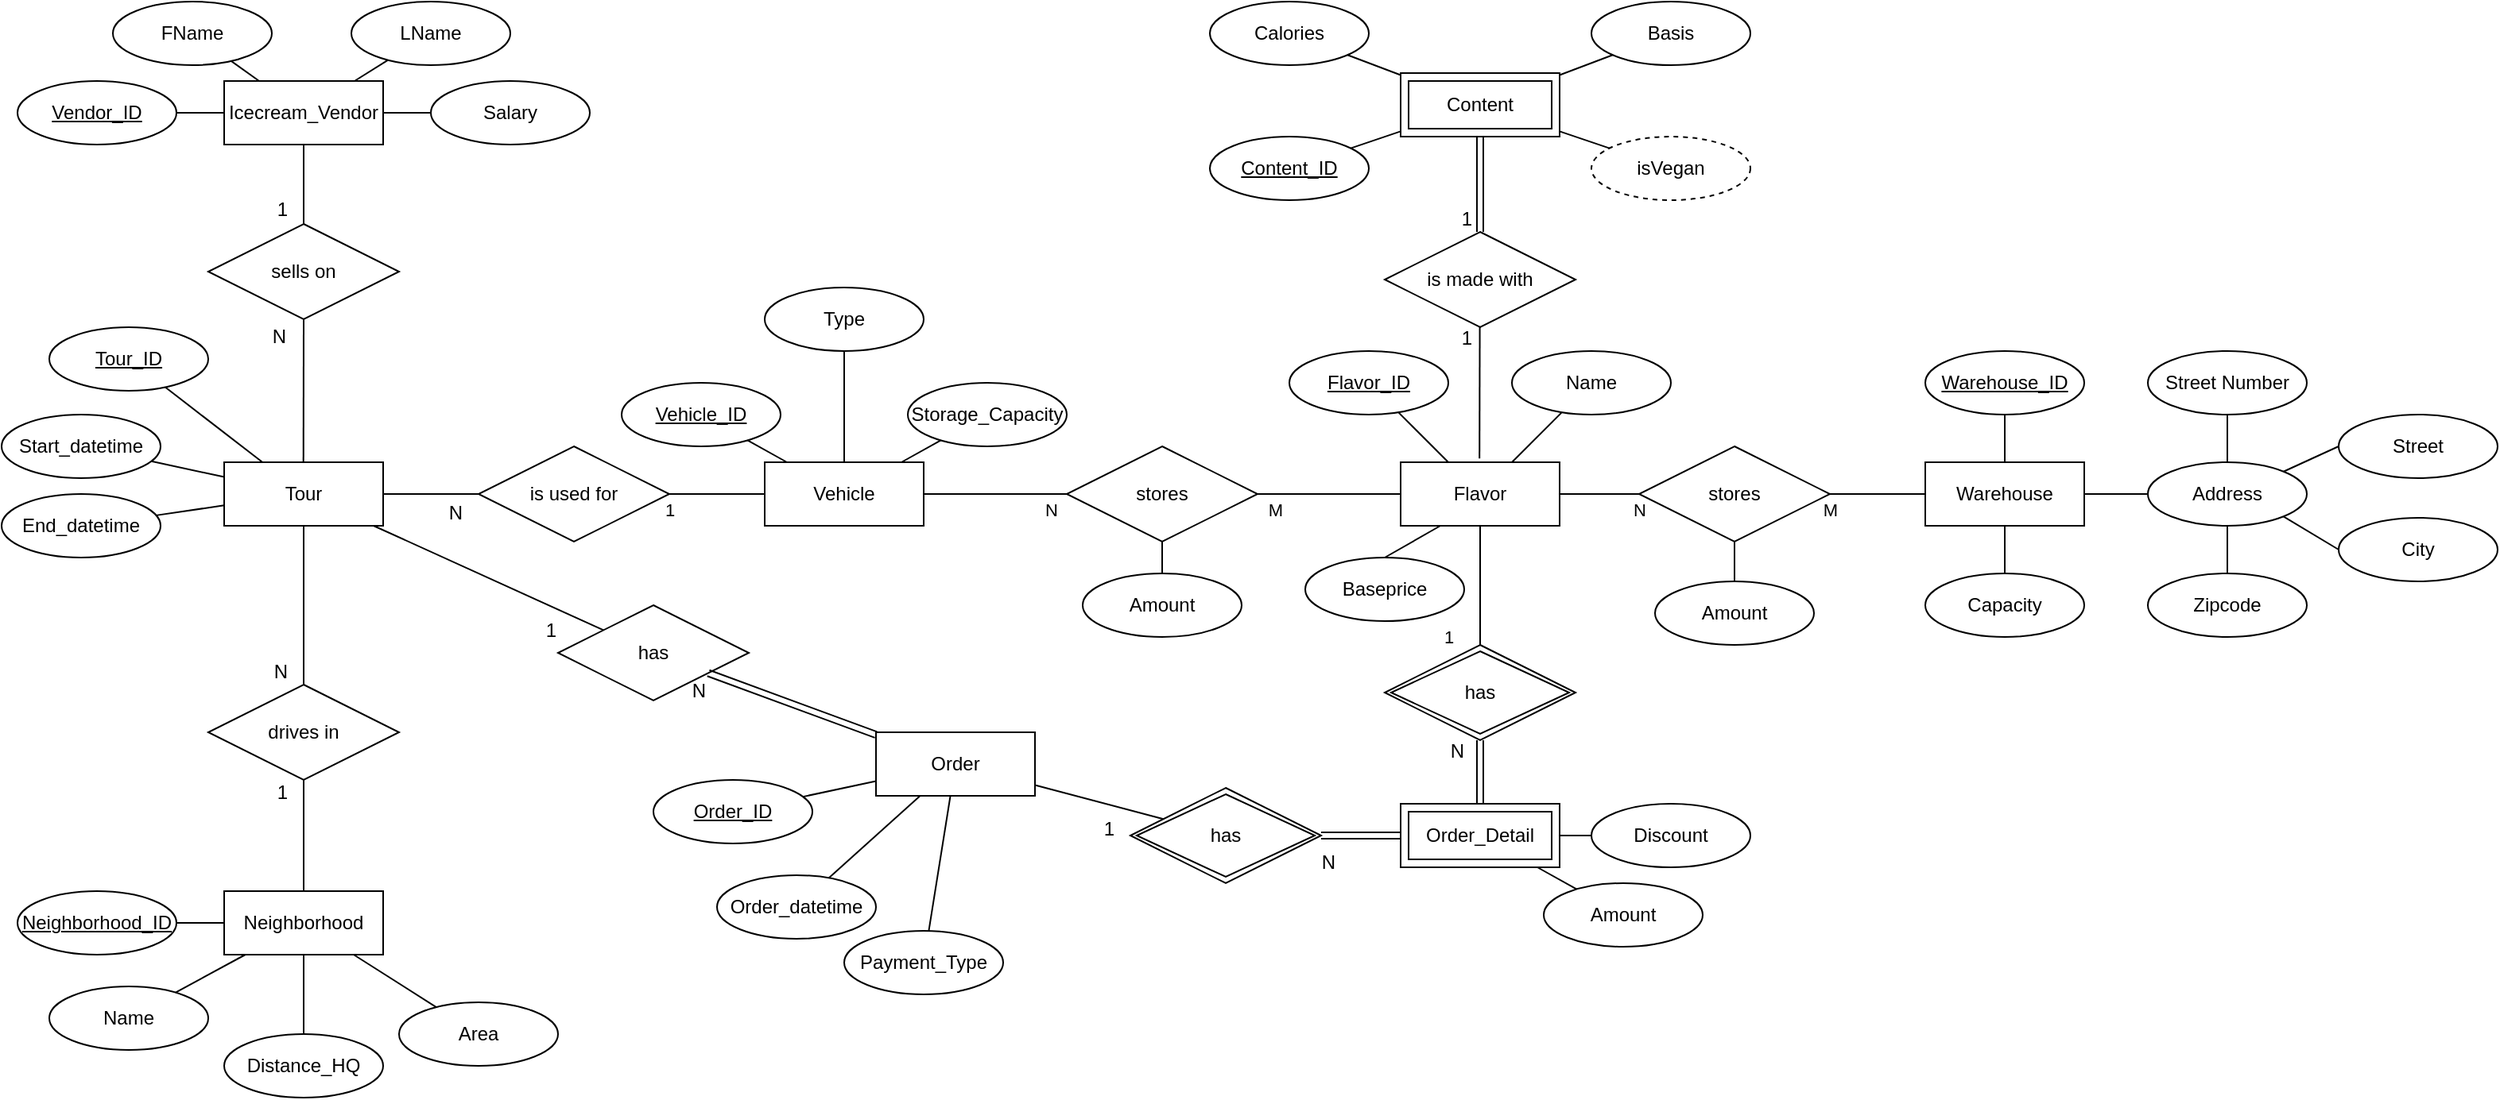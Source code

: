 <mxfile version="21.3.6" type="device">
  <diagram id="R2lEEEUBdFMjLlhIrx00" name="ER-Diagramm">
    <mxGraphModel dx="1624" dy="1285" grid="0" gridSize="10" guides="1" tooltips="1" connect="1" arrows="1" fold="1" page="0" pageScale="1" pageWidth="850" pageHeight="1100" math="0" shadow="0" extFonts="Permanent Marker^https://fonts.googleapis.com/css?family=Permanent+Marker">
      <root>
        <mxCell id="0" />
        <mxCell id="1" parent="0" />
        <mxCell id="UuH0PtKcsvwwYsYaW5a4-34" style="edgeStyle=none;rounded=0;orthogonalLoop=1;jettySize=auto;html=1;endArrow=none;endFill=0;" parent="1" source="UuH0PtKcsvwwYsYaW5a4-1" target="UuH0PtKcsvwwYsYaW5a4-57" edge="1">
          <mxGeometry relative="1" as="geometry">
            <mxPoint x="640" y="200" as="targetPoint" />
          </mxGeometry>
        </mxCell>
        <mxCell id="QyxY7aML_RFLUZ6kMtfO-58" value="1" style="edgeLabel;html=1;align=center;verticalAlign=middle;resizable=0;points=[];" parent="UuH0PtKcsvwwYsYaW5a4-34" vertex="1" connectable="0">
          <mxGeometry x="-0.732" y="2" relative="1" as="geometry">
            <mxPoint x="-52" y="8" as="offset" />
          </mxGeometry>
        </mxCell>
        <mxCell id="UuH0PtKcsvwwYsYaW5a4-1" value="Vehicle" style="whiteSpace=wrap;html=1;align=center;" parent="1" vertex="1">
          <mxGeometry x="550" y="190" width="100" height="40" as="geometry" />
        </mxCell>
        <mxCell id="UuH0PtKcsvwwYsYaW5a4-2" value="Flavor" style="whiteSpace=wrap;html=1;align=center;" parent="1" vertex="1">
          <mxGeometry x="950" y="190" width="100" height="40" as="geometry" />
        </mxCell>
        <mxCell id="UuH0PtKcsvwwYsYaW5a4-61" style="edgeStyle=none;rounded=0;orthogonalLoop=1;jettySize=auto;html=1;endArrow=none;endFill=0;" parent="1" source="UuH0PtKcsvwwYsYaW5a4-3" target="UuH0PtKcsvwwYsYaW5a4-51" edge="1">
          <mxGeometry relative="1" as="geometry" />
        </mxCell>
        <mxCell id="UuH0PtKcsvwwYsYaW5a4-3" value="Icecream_Vendor" style="whiteSpace=wrap;html=1;align=center;" parent="1" vertex="1">
          <mxGeometry x="210" y="-50" width="100" height="40" as="geometry" />
        </mxCell>
        <mxCell id="UuH0PtKcsvwwYsYaW5a4-9" value="Neighborhood" style="whiteSpace=wrap;html=1;align=center;" parent="1" vertex="1">
          <mxGeometry x="210" y="460" width="100" height="40" as="geometry" />
        </mxCell>
        <mxCell id="UuH0PtKcsvwwYsYaW5a4-10" value="&lt;u&gt;Neighborhood_ID&lt;/u&gt;" style="ellipse;whiteSpace=wrap;html=1;align=center;" parent="1" vertex="1">
          <mxGeometry x="80" y="460" width="100" height="40" as="geometry" />
        </mxCell>
        <mxCell id="UuH0PtKcsvwwYsYaW5a4-16" value="Warehouse" style="whiteSpace=wrap;html=1;align=center;" parent="1" vertex="1">
          <mxGeometry x="1280" y="190" width="100" height="40" as="geometry" />
        </mxCell>
        <mxCell id="UuH0PtKcsvwwYsYaW5a4-22" style="edgeStyle=none;rounded=0;orthogonalLoop=1;jettySize=auto;html=1;endArrow=none;endFill=0;" parent="1" source="UuH0PtKcsvwwYsYaW5a4-18" target="UuH0PtKcsvwwYsYaW5a4-2" edge="1">
          <mxGeometry relative="1" as="geometry" />
        </mxCell>
        <mxCell id="QyxY7aML_RFLUZ6kMtfO-62" value="N" style="edgeLabel;html=1;align=center;verticalAlign=middle;resizable=0;points=[];" parent="UuH0PtKcsvwwYsYaW5a4-22" vertex="1" connectable="0">
          <mxGeometry x="0.488" y="-1" relative="1" as="geometry">
            <mxPoint x="37" y="11" as="offset" />
          </mxGeometry>
        </mxCell>
        <mxCell id="UuH0PtKcsvwwYsYaW5a4-23" style="edgeStyle=none;rounded=0;orthogonalLoop=1;jettySize=auto;html=1;endArrow=none;endFill=0;" parent="1" source="UuH0PtKcsvwwYsYaW5a4-18" target="UuH0PtKcsvwwYsYaW5a4-16" edge="1">
          <mxGeometry relative="1" as="geometry" />
        </mxCell>
        <mxCell id="QyxY7aML_RFLUZ6kMtfO-63" value="M" style="edgeLabel;html=1;align=center;verticalAlign=middle;resizable=0;points=[];" parent="UuH0PtKcsvwwYsYaW5a4-23" vertex="1" connectable="0">
          <mxGeometry x="0.572" y="-1" relative="1" as="geometry">
            <mxPoint x="-47" y="9" as="offset" />
          </mxGeometry>
        </mxCell>
        <mxCell id="UuH0PtKcsvwwYsYaW5a4-18" value="stores" style="shape=rhombus;perimeter=rhombusPerimeter;whiteSpace=wrap;html=1;align=center;" parent="1" vertex="1">
          <mxGeometry x="1100" y="180" width="120" height="60" as="geometry" />
        </mxCell>
        <mxCell id="UuH0PtKcsvwwYsYaW5a4-44" style="edgeStyle=none;rounded=0;orthogonalLoop=1;jettySize=auto;html=1;endArrow=none;endFill=0;" parent="1" source="UuH0PtKcsvwwYsYaW5a4-1" target="UuH0PtKcsvwwYsYaW5a4-59" edge="1">
          <mxGeometry relative="1" as="geometry">
            <mxPoint x="753.846" y="100" as="sourcePoint" />
          </mxGeometry>
        </mxCell>
        <mxCell id="QyxY7aML_RFLUZ6kMtfO-64" value="N" style="edgeLabel;html=1;align=center;verticalAlign=middle;resizable=0;points=[];" parent="UuH0PtKcsvwwYsYaW5a4-44" vertex="1" connectable="0">
          <mxGeometry x="-0.558" y="-1" relative="1" as="geometry">
            <mxPoint x="60" y="9" as="offset" />
          </mxGeometry>
        </mxCell>
        <mxCell id="UuH0PtKcsvwwYsYaW5a4-40" style="edgeStyle=none;rounded=0;orthogonalLoop=1;jettySize=auto;html=1;endArrow=none;endFill=0;" parent="1" source="UuH0PtKcsvwwYsYaW5a4-59" target="UuH0PtKcsvwwYsYaW5a4-2" edge="1">
          <mxGeometry relative="1" as="geometry">
            <mxPoint x="1000" y="210" as="sourcePoint" />
          </mxGeometry>
        </mxCell>
        <mxCell id="QyxY7aML_RFLUZ6kMtfO-65" value="M" style="edgeLabel;html=1;align=center;verticalAlign=middle;resizable=0;points=[];" parent="UuH0PtKcsvwwYsYaW5a4-40" vertex="1" connectable="0">
          <mxGeometry x="0.531" y="-1" relative="1" as="geometry">
            <mxPoint x="-58" y="9" as="offset" />
          </mxGeometry>
        </mxCell>
        <mxCell id="UuH0PtKcsvwwYsYaW5a4-39" style="edgeStyle=none;rounded=0;orthogonalLoop=1;jettySize=auto;html=1;exitX=0.75;exitY=1;exitDx=0;exitDy=0;endArrow=none;endFill=0;" parent="1" edge="1">
          <mxGeometry relative="1" as="geometry">
            <mxPoint x="845" y="320" as="sourcePoint" />
            <mxPoint x="845" y="320" as="targetPoint" />
          </mxGeometry>
        </mxCell>
        <mxCell id="UuH0PtKcsvwwYsYaW5a4-43" style="edgeStyle=none;rounded=0;orthogonalLoop=1;jettySize=auto;html=1;endArrow=none;endFill=0;" parent="1" edge="1">
          <mxGeometry relative="1" as="geometry">
            <mxPoint x="920" y="220" as="sourcePoint" />
          </mxGeometry>
        </mxCell>
        <mxCell id="UuH0PtKcsvwwYsYaW5a4-48" style="edgeStyle=none;rounded=0;orthogonalLoop=1;jettySize=auto;html=1;endArrow=none;endFill=0;" parent="1" source="UuH0PtKcsvwwYsYaW5a4-45" target="UuH0PtKcsvwwYsYaW5a4-49" edge="1">
          <mxGeometry relative="1" as="geometry">
            <mxPoint x="281.993" y="229.004" as="targetPoint" />
          </mxGeometry>
        </mxCell>
        <mxCell id="UuH0PtKcsvwwYsYaW5a4-45" value="End_datetime" style="ellipse;whiteSpace=wrap;html=1;align=center;" parent="1" vertex="1">
          <mxGeometry x="70" y="210" width="100" height="40" as="geometry" />
        </mxCell>
        <mxCell id="UuH0PtKcsvwwYsYaW5a4-47" style="edgeStyle=none;rounded=0;orthogonalLoop=1;jettySize=auto;html=1;endArrow=none;endFill=0;" parent="1" source="UuH0PtKcsvwwYsYaW5a4-46" target="UuH0PtKcsvwwYsYaW5a4-49" edge="1">
          <mxGeometry relative="1" as="geometry">
            <mxPoint x="232.482" y="226.241" as="targetPoint" />
          </mxGeometry>
        </mxCell>
        <mxCell id="UuH0PtKcsvwwYsYaW5a4-46" value="Start_datetime" style="ellipse;whiteSpace=wrap;html=1;align=center;" parent="1" vertex="1">
          <mxGeometry x="70" y="160" width="100" height="40" as="geometry" />
        </mxCell>
        <mxCell id="UuH0PtKcsvwwYsYaW5a4-49" value="Tour" style="whiteSpace=wrap;html=1;align=center;" parent="1" vertex="1">
          <mxGeometry x="210" y="190" width="100" height="40" as="geometry" />
        </mxCell>
        <mxCell id="UuH0PtKcsvwwYsYaW5a4-62" style="edgeStyle=none;rounded=0;orthogonalLoop=1;jettySize=auto;html=1;endArrow=none;endFill=0;" parent="1" source="UuH0PtKcsvwwYsYaW5a4-50" target="UuH0PtKcsvwwYsYaW5a4-3" edge="1">
          <mxGeometry relative="1" as="geometry" />
        </mxCell>
        <mxCell id="UuH0PtKcsvwwYsYaW5a4-50" value="FName" style="ellipse;whiteSpace=wrap;html=1;align=center;" parent="1" vertex="1">
          <mxGeometry x="140" y="-100" width="100" height="40" as="geometry" />
        </mxCell>
        <mxCell id="UuH0PtKcsvwwYsYaW5a4-51" value="LName" style="ellipse;whiteSpace=wrap;html=1;align=center;" parent="1" vertex="1">
          <mxGeometry x="290" y="-100" width="100" height="40" as="geometry" />
        </mxCell>
        <mxCell id="UuH0PtKcsvwwYsYaW5a4-52" value="sells on" style="shape=rhombus;perimeter=rhombusPerimeter;whiteSpace=wrap;html=1;align=center;" parent="1" vertex="1">
          <mxGeometry x="200" y="40" width="120" height="60" as="geometry" />
        </mxCell>
        <mxCell id="UuH0PtKcsvwwYsYaW5a4-55" value="drives in" style="shape=rhombus;perimeter=rhombusPerimeter;whiteSpace=wrap;html=1;align=center;" parent="1" vertex="1">
          <mxGeometry x="200" y="330" width="120" height="60" as="geometry" />
        </mxCell>
        <mxCell id="UuH0PtKcsvwwYsYaW5a4-57" value="is used for" style="shape=rhombus;perimeter=rhombusPerimeter;whiteSpace=wrap;html=1;align=center;" parent="1" vertex="1">
          <mxGeometry x="370" y="180" width="120" height="60" as="geometry" />
        </mxCell>
        <mxCell id="UuH0PtKcsvwwYsYaW5a4-87" style="edgeStyle=none;rounded=0;orthogonalLoop=1;jettySize=auto;html=1;endArrow=none;endFill=0;" parent="1" source="UuH0PtKcsvwwYsYaW5a4-59" target="QyxY7aML_RFLUZ6kMtfO-141" edge="1">
          <mxGeometry relative="1" as="geometry">
            <mxPoint x="800" y="150" as="targetPoint" />
          </mxGeometry>
        </mxCell>
        <mxCell id="UuH0PtKcsvwwYsYaW5a4-59" value="stores" style="shape=rhombus;perimeter=rhombusPerimeter;whiteSpace=wrap;html=1;align=center;" parent="1" vertex="1">
          <mxGeometry x="740" y="180" width="120" height="60" as="geometry" />
        </mxCell>
        <mxCell id="UuH0PtKcsvwwYsYaW5a4-84" value="" style="edgeStyle=none;rounded=0;orthogonalLoop=1;jettySize=auto;html=1;endArrow=none;endFill=0;" parent="1" edge="1">
          <mxGeometry relative="1" as="geometry">
            <mxPoint x="1130" y="150" as="targetPoint" />
          </mxGeometry>
        </mxCell>
        <mxCell id="UuH0PtKcsvwwYsYaW5a4-75" style="edgeStyle=none;rounded=0;orthogonalLoop=1;jettySize=auto;html=1;exitX=0.5;exitY=0;exitDx=0;exitDy=0;endArrow=none;endFill=0;" parent="1" source="UuH0PtKcsvwwYsYaW5a4-1" target="UuH0PtKcsvwwYsYaW5a4-1" edge="1">
          <mxGeometry relative="1" as="geometry" />
        </mxCell>
        <mxCell id="UuH0PtKcsvwwYsYaW5a4-78" value="Order" style="whiteSpace=wrap;html=1;align=center;" parent="1" vertex="1">
          <mxGeometry x="620" y="360" width="100" height="40" as="geometry" />
        </mxCell>
        <mxCell id="UuH0PtKcsvwwYsYaW5a4-99" style="edgeStyle=none;rounded=0;orthogonalLoop=1;jettySize=auto;html=1;endArrow=none;endFill=0;" parent="1" target="UuH0PtKcsvwwYsYaW5a4-2" edge="1">
          <mxGeometry relative="1" as="geometry">
            <mxPoint x="1000" y="305" as="sourcePoint" />
          </mxGeometry>
        </mxCell>
        <mxCell id="QyxY7aML_RFLUZ6kMtfO-69" value="1" style="edgeLabel;html=1;align=center;verticalAlign=middle;resizable=0;points=[];" parent="UuH0PtKcsvwwYsYaW5a4-99" vertex="1" connectable="0">
          <mxGeometry x="0.412" y="-1" relative="1" as="geometry">
            <mxPoint x="-21" y="48" as="offset" />
          </mxGeometry>
        </mxCell>
        <mxCell id="UuH0PtKcsvwwYsYaW5a4-104" style="edgeStyle=none;rounded=0;orthogonalLoop=1;jettySize=auto;html=1;endArrow=none;endFill=0;" parent="1" source="QyxY7aML_RFLUZ6kMtfO-124" target="QyxY7aML_RFLUZ6kMtfO-157" edge="1">
          <mxGeometry relative="1" as="geometry">
            <mxPoint x="1000" y="400" as="sourcePoint" />
            <mxPoint x="1000" y="480" as="targetPoint" />
          </mxGeometry>
        </mxCell>
        <mxCell id="UuH0PtKcsvwwYsYaW5a4-105" value="has" style="shape=rhombus;perimeter=rhombusPerimeter;whiteSpace=wrap;html=1;align=center;" parent="1" vertex="1">
          <mxGeometry x="420" y="280" width="120" height="60" as="geometry" />
        </mxCell>
        <mxCell id="UuH0PtKcsvwwYsYaW5a4-112" style="edgeStyle=none;rounded=0;orthogonalLoop=1;jettySize=auto;html=1;endArrow=none;endFill=0;" parent="1" source="QyxY7aML_RFLUZ6kMtfO-124" target="UuH0PtKcsvwwYsYaW5a4-113" edge="1">
          <mxGeometry relative="1" as="geometry">
            <mxPoint x="1130" y="418.462" as="targetPoint" />
            <mxPoint x="1050" y="397.525" as="sourcePoint" />
          </mxGeometry>
        </mxCell>
        <mxCell id="UuH0PtKcsvwwYsYaW5a4-113" value="Discount" style="ellipse;whiteSpace=wrap;html=1;align=center;" parent="1" vertex="1">
          <mxGeometry x="1070" y="405" width="100" height="40" as="geometry" />
        </mxCell>
        <mxCell id="QyxY7aML_RFLUZ6kMtfO-1" value="Order_datetime" style="ellipse;whiteSpace=wrap;html=1;align=center;" parent="1" vertex="1">
          <mxGeometry x="520" y="450" width="100" height="40" as="geometry" />
        </mxCell>
        <mxCell id="QyxY7aML_RFLUZ6kMtfO-3" value="" style="edgeStyle=none;rounded=0;orthogonalLoop=1;jettySize=auto;html=1;endArrow=none;endFill=0;" parent="1" source="UuH0PtKcsvwwYsYaW5a4-78" target="QyxY7aML_RFLUZ6kMtfO-1" edge="1">
          <mxGeometry relative="1" as="geometry">
            <mxPoint x="592" y="462" as="targetPoint" />
            <mxPoint x="656" y="410" as="sourcePoint" />
          </mxGeometry>
        </mxCell>
        <mxCell id="QyxY7aML_RFLUZ6kMtfO-4" value="Vendor_ID" style="ellipse;whiteSpace=wrap;html=1;align=center;fontStyle=4" parent="1" vertex="1">
          <mxGeometry x="80" y="-50" width="100" height="40" as="geometry" />
        </mxCell>
        <mxCell id="QyxY7aML_RFLUZ6kMtfO-7" style="edgeStyle=none;rounded=0;orthogonalLoop=1;jettySize=auto;html=1;endArrow=none;endFill=0;" parent="1" source="QyxY7aML_RFLUZ6kMtfO-4" target="UuH0PtKcsvwwYsYaW5a4-3" edge="1">
          <mxGeometry relative="1" as="geometry">
            <mxPoint x="99" y="-36" as="sourcePoint" />
            <mxPoint x="220" y="-25" as="targetPoint" />
          </mxGeometry>
        </mxCell>
        <mxCell id="QyxY7aML_RFLUZ6kMtfO-12" value="Salary" style="ellipse;whiteSpace=wrap;html=1;align=center;" parent="1" vertex="1">
          <mxGeometry x="340" y="-50" width="100" height="40" as="geometry" />
        </mxCell>
        <mxCell id="QyxY7aML_RFLUZ6kMtfO-14" style="edgeStyle=none;rounded=0;orthogonalLoop=1;jettySize=auto;html=1;endArrow=none;endFill=0;" parent="1" source="UuH0PtKcsvwwYsYaW5a4-3" target="QyxY7aML_RFLUZ6kMtfO-12" edge="1">
          <mxGeometry relative="1" as="geometry">
            <mxPoint x="270" y="-40" as="sourcePoint" />
            <mxPoint x="270" y="-110" as="targetPoint" />
          </mxGeometry>
        </mxCell>
        <mxCell id="QyxY7aML_RFLUZ6kMtfO-34" value="Tour_ID" style="ellipse;whiteSpace=wrap;html=1;align=center;fontStyle=4" parent="1" vertex="1">
          <mxGeometry x="100" y="105" width="100" height="40" as="geometry" />
        </mxCell>
        <mxCell id="QyxY7aML_RFLUZ6kMtfO-35" style="edgeStyle=none;rounded=0;orthogonalLoop=1;jettySize=auto;html=1;endArrow=none;endFill=0;" parent="1" source="QyxY7aML_RFLUZ6kMtfO-34" target="UuH0PtKcsvwwYsYaW5a4-49" edge="1">
          <mxGeometry relative="1" as="geometry">
            <mxPoint x="220" y="239" as="targetPoint" />
            <mxPoint x="176" y="256" as="sourcePoint" />
          </mxGeometry>
        </mxCell>
        <mxCell id="QyxY7aML_RFLUZ6kMtfO-39" style="edgeStyle=none;rounded=0;orthogonalLoop=1;jettySize=auto;html=1;endArrow=none;endFill=0;" parent="1" source="UuH0PtKcsvwwYsYaW5a4-10" target="UuH0PtKcsvwwYsYaW5a4-9" edge="1">
          <mxGeometry relative="1" as="geometry">
            <mxPoint x="250" y="240" as="targetPoint" />
            <mxPoint x="189" y="301" as="sourcePoint" />
          </mxGeometry>
        </mxCell>
        <mxCell id="QyxY7aML_RFLUZ6kMtfO-45" value="Distance_HQ" style="ellipse;whiteSpace=wrap;html=1;align=center;" parent="1" vertex="1">
          <mxGeometry x="210" y="550" width="100" height="40" as="geometry" />
        </mxCell>
        <mxCell id="QyxY7aML_RFLUZ6kMtfO-46" style="edgeStyle=none;rounded=0;orthogonalLoop=1;jettySize=auto;html=1;endArrow=none;endFill=0;" parent="1" source="QyxY7aML_RFLUZ6kMtfO-45" target="UuH0PtKcsvwwYsYaW5a4-9" edge="1">
          <mxGeometry relative="1" as="geometry">
            <mxPoint x="230" y="510" as="targetPoint" />
            <mxPoint x="181" y="534" as="sourcePoint" />
          </mxGeometry>
        </mxCell>
        <mxCell id="QyxY7aML_RFLUZ6kMtfO-49" value="Name" style="ellipse;whiteSpace=wrap;html=1;align=center;" parent="1" vertex="1">
          <mxGeometry x="100" y="520" width="100" height="40" as="geometry" />
        </mxCell>
        <mxCell id="QyxY7aML_RFLUZ6kMtfO-50" style="edgeStyle=none;rounded=0;orthogonalLoop=1;jettySize=auto;html=1;endArrow=none;endFill=0;" parent="1" source="QyxY7aML_RFLUZ6kMtfO-49" target="UuH0PtKcsvwwYsYaW5a4-9" edge="1">
          <mxGeometry relative="1" as="geometry">
            <mxPoint x="298" y="510" as="targetPoint" />
            <mxPoint x="356" y="552" as="sourcePoint" />
          </mxGeometry>
        </mxCell>
        <mxCell id="QyxY7aML_RFLUZ6kMtfO-51" value="Area" style="ellipse;whiteSpace=wrap;html=1;align=center;" parent="1" vertex="1">
          <mxGeometry x="320" y="530" width="100" height="40" as="geometry" />
        </mxCell>
        <mxCell id="QyxY7aML_RFLUZ6kMtfO-52" style="edgeStyle=none;rounded=0;orthogonalLoop=1;jettySize=auto;html=1;endArrow=none;endFill=0;" parent="1" source="QyxY7aML_RFLUZ6kMtfO-51" target="UuH0PtKcsvwwYsYaW5a4-9" edge="1">
          <mxGeometry relative="1" as="geometry">
            <mxPoint x="233" y="510" as="targetPoint" />
            <mxPoint x="189" y="534" as="sourcePoint" />
          </mxGeometry>
        </mxCell>
        <mxCell id="QyxY7aML_RFLUZ6kMtfO-118" value="is made with" style="shape=rhombus;perimeter=rhombusPerimeter;whiteSpace=wrap;html=1;align=center;" parent="1" vertex="1">
          <mxGeometry x="940" y="45" width="120" height="60" as="geometry" />
        </mxCell>
        <mxCell id="QyxY7aML_RFLUZ6kMtfO-123" value="Content" style="shape=ext;margin=3;double=1;whiteSpace=wrap;html=1;align=center;" parent="1" vertex="1">
          <mxGeometry x="950" y="-55" width="100" height="40" as="geometry" />
        </mxCell>
        <mxCell id="QyxY7aML_RFLUZ6kMtfO-124" value="Order_Detail" style="shape=ext;margin=3;double=1;whiteSpace=wrap;html=1;align=center;" parent="1" vertex="1">
          <mxGeometry x="950" y="405" width="100" height="40" as="geometry" />
        </mxCell>
        <mxCell id="QyxY7aML_RFLUZ6kMtfO-125" value="" style="shape=link;html=1;rounded=0;" parent="1" source="QyxY7aML_RFLUZ6kMtfO-127" target="QyxY7aML_RFLUZ6kMtfO-124" edge="1">
          <mxGeometry relative="1" as="geometry">
            <mxPoint x="900" y="380" as="sourcePoint" />
            <mxPoint x="860" y="560" as="targetPoint" />
          </mxGeometry>
        </mxCell>
        <mxCell id="QyxY7aML_RFLUZ6kMtfO-126" value="N" style="resizable=0;html=1;align=right;verticalAlign=bottom;" parent="QyxY7aML_RFLUZ6kMtfO-125" connectable="0" vertex="1">
          <mxGeometry x="1" relative="1" as="geometry">
            <mxPoint x="-41" y="25" as="offset" />
          </mxGeometry>
        </mxCell>
        <mxCell id="QyxY7aML_RFLUZ6kMtfO-127" value="has" style="shape=rhombus;double=1;perimeter=rhombusPerimeter;whiteSpace=wrap;html=1;align=center;" parent="1" vertex="1">
          <mxGeometry x="780" y="395" width="120" height="60" as="geometry" />
        </mxCell>
        <mxCell id="QyxY7aML_RFLUZ6kMtfO-129" value="Order_ID" style="ellipse;whiteSpace=wrap;html=1;align=center;fontStyle=4" parent="1" vertex="1">
          <mxGeometry x="480" y="390" width="100" height="40" as="geometry" />
        </mxCell>
        <mxCell id="QyxY7aML_RFLUZ6kMtfO-130" value="" style="edgeStyle=none;rounded=0;orthogonalLoop=1;jettySize=auto;html=1;endArrow=none;endFill=0;" parent="1" source="UuH0PtKcsvwwYsYaW5a4-78" target="QyxY7aML_RFLUZ6kMtfO-129" edge="1">
          <mxGeometry relative="1" as="geometry">
            <mxPoint x="628" y="510" as="targetPoint" />
            <mxPoint x="671" y="410" as="sourcePoint" />
          </mxGeometry>
        </mxCell>
        <mxCell id="QyxY7aML_RFLUZ6kMtfO-131" value="Payment_Type" style="ellipse;whiteSpace=wrap;html=1;align=center;" parent="1" vertex="1">
          <mxGeometry x="600" y="485" width="100" height="40" as="geometry" />
        </mxCell>
        <mxCell id="QyxY7aML_RFLUZ6kMtfO-132" value="" style="edgeStyle=none;rounded=0;orthogonalLoop=1;jettySize=auto;html=1;endArrow=none;endFill=0;" parent="1" source="UuH0PtKcsvwwYsYaW5a4-78" target="QyxY7aML_RFLUZ6kMtfO-131" edge="1">
          <mxGeometry relative="1" as="geometry">
            <mxPoint x="600" y="462" as="targetPoint" />
            <mxPoint x="658" y="410" as="sourcePoint" />
          </mxGeometry>
        </mxCell>
        <mxCell id="QyxY7aML_RFLUZ6kMtfO-133" value="Vehicle_ID" style="ellipse;whiteSpace=wrap;html=1;align=center;fontStyle=4" parent="1" vertex="1">
          <mxGeometry x="460" y="140" width="100" height="40" as="geometry" />
        </mxCell>
        <mxCell id="QyxY7aML_RFLUZ6kMtfO-135" value="" style="edgeStyle=none;rounded=0;orthogonalLoop=1;jettySize=auto;html=1;endArrow=none;endFill=0;" parent="1" source="UuH0PtKcsvwwYsYaW5a4-1" target="QyxY7aML_RFLUZ6kMtfO-133" edge="1">
          <mxGeometry relative="1" as="geometry">
            <mxPoint x="584" y="411" as="targetPoint" />
            <mxPoint x="630" y="401" as="sourcePoint" />
          </mxGeometry>
        </mxCell>
        <mxCell id="QyxY7aML_RFLUZ6kMtfO-136" value="Type" style="ellipse;whiteSpace=wrap;html=1;align=center;" parent="1" vertex="1">
          <mxGeometry x="550" y="80" width="100" height="40" as="geometry" />
        </mxCell>
        <mxCell id="QyxY7aML_RFLUZ6kMtfO-137" value="" style="edgeStyle=none;rounded=0;orthogonalLoop=1;jettySize=auto;html=1;endArrow=none;endFill=0;" parent="1" source="UuH0PtKcsvwwYsYaW5a4-1" target="QyxY7aML_RFLUZ6kMtfO-136" edge="1">
          <mxGeometry relative="1" as="geometry">
            <mxPoint x="541" y="166" as="targetPoint" />
            <mxPoint x="620" y="200" as="sourcePoint" />
          </mxGeometry>
        </mxCell>
        <mxCell id="QyxY7aML_RFLUZ6kMtfO-138" value="Storage_Capacity" style="ellipse;whiteSpace=wrap;html=1;align=center;" parent="1" vertex="1">
          <mxGeometry x="640" y="140" width="100" height="40" as="geometry" />
        </mxCell>
        <mxCell id="QyxY7aML_RFLUZ6kMtfO-139" value="" style="edgeStyle=none;rounded=0;orthogonalLoop=1;jettySize=auto;html=1;endArrow=none;endFill=0;" parent="1" source="UuH0PtKcsvwwYsYaW5a4-1" target="QyxY7aML_RFLUZ6kMtfO-138" edge="1">
          <mxGeometry relative="1" as="geometry">
            <mxPoint x="582" y="109" as="targetPoint" />
            <mxPoint x="638" y="200" as="sourcePoint" />
          </mxGeometry>
        </mxCell>
        <mxCell id="QyxY7aML_RFLUZ6kMtfO-141" value="Amount" style="ellipse;whiteSpace=wrap;html=1;align=center;" parent="1" vertex="1">
          <mxGeometry x="750" y="260" width="100" height="40" as="geometry" />
        </mxCell>
        <mxCell id="QyxY7aML_RFLUZ6kMtfO-142" value="Flavor_ID" style="ellipse;whiteSpace=wrap;html=1;align=center;fontStyle=4" parent="1" vertex="1">
          <mxGeometry x="880" y="120" width="100" height="40" as="geometry" />
        </mxCell>
        <mxCell id="QyxY7aML_RFLUZ6kMtfO-143" style="edgeStyle=none;rounded=0;orthogonalLoop=1;jettySize=auto;html=1;endArrow=none;endFill=0;" parent="1" source="UuH0PtKcsvwwYsYaW5a4-2" target="QyxY7aML_RFLUZ6kMtfO-142" edge="1">
          <mxGeometry relative="1" as="geometry">
            <mxPoint x="810" y="150" as="targetPoint" />
            <mxPoint x="810" y="190" as="sourcePoint" />
          </mxGeometry>
        </mxCell>
        <mxCell id="QyxY7aML_RFLUZ6kMtfO-144" value="Name" style="ellipse;whiteSpace=wrap;html=1;align=center;" parent="1" vertex="1">
          <mxGeometry x="1020" y="120" width="100" height="40" as="geometry" />
        </mxCell>
        <mxCell id="QyxY7aML_RFLUZ6kMtfO-145" style="edgeStyle=none;rounded=0;orthogonalLoop=1;jettySize=auto;html=1;endArrow=none;endFill=0;" parent="1" source="UuH0PtKcsvwwYsYaW5a4-2" target="QyxY7aML_RFLUZ6kMtfO-144" edge="1">
          <mxGeometry relative="1" as="geometry">
            <mxPoint x="943" y="168" as="targetPoint" />
            <mxPoint x="984" y="200" as="sourcePoint" />
          </mxGeometry>
        </mxCell>
        <mxCell id="QyxY7aML_RFLUZ6kMtfO-149" value="Calories" style="ellipse;whiteSpace=wrap;html=1;align=center;" parent="1" vertex="1">
          <mxGeometry x="830" y="-100" width="100" height="40" as="geometry" />
        </mxCell>
        <mxCell id="QyxY7aML_RFLUZ6kMtfO-150" style="edgeStyle=none;rounded=0;orthogonalLoop=1;jettySize=auto;html=1;endArrow=none;endFill=0;" parent="1" source="QyxY7aML_RFLUZ6kMtfO-149" target="QyxY7aML_RFLUZ6kMtfO-123" edge="1">
          <mxGeometry relative="1" as="geometry">
            <mxPoint x="939" y="-2" as="sourcePoint" />
            <mxPoint x="960" y="-9" as="targetPoint" />
          </mxGeometry>
        </mxCell>
        <mxCell id="QyxY7aML_RFLUZ6kMtfO-151" value="Basis" style="ellipse;whiteSpace=wrap;html=1;align=center;" parent="1" vertex="1">
          <mxGeometry x="1070" y="-100" width="100" height="40" as="geometry" />
        </mxCell>
        <mxCell id="QyxY7aML_RFLUZ6kMtfO-152" style="edgeStyle=none;rounded=0;orthogonalLoop=1;jettySize=auto;html=1;endArrow=none;endFill=0;" parent="1" source="QyxY7aML_RFLUZ6kMtfO-151" target="QyxY7aML_RFLUZ6kMtfO-123" edge="1">
          <mxGeometry relative="1" as="geometry">
            <mxPoint x="935" y="-41" as="sourcePoint" />
            <mxPoint x="960" y="-35" as="targetPoint" />
          </mxGeometry>
        </mxCell>
        <mxCell id="QyxY7aML_RFLUZ6kMtfO-157" value="Amount" style="ellipse;whiteSpace=wrap;html=1;align=center;" parent="1" vertex="1">
          <mxGeometry x="1040" y="455" width="100" height="40" as="geometry" />
        </mxCell>
        <mxCell id="QyxY7aML_RFLUZ6kMtfO-162" value="Amount" style="ellipse;whiteSpace=wrap;html=1;align=center;" parent="1" vertex="1">
          <mxGeometry x="1110" y="265" width="100" height="40" as="geometry" />
        </mxCell>
        <mxCell id="QyxY7aML_RFLUZ6kMtfO-163" style="edgeStyle=none;rounded=0;orthogonalLoop=1;jettySize=auto;html=1;endArrow=none;endFill=0;" parent="1" source="UuH0PtKcsvwwYsYaW5a4-18" target="QyxY7aML_RFLUZ6kMtfO-162" edge="1">
          <mxGeometry relative="1" as="geometry">
            <mxPoint x="1360" y="150" as="targetPoint" />
            <mxPoint x="1173" y="191" as="sourcePoint" />
          </mxGeometry>
        </mxCell>
        <mxCell id="QyxY7aML_RFLUZ6kMtfO-164" value="Warehouse_ID" style="ellipse;whiteSpace=wrap;html=1;align=center;fontStyle=4" parent="1" vertex="1">
          <mxGeometry x="1280" y="120" width="100" height="40" as="geometry" />
        </mxCell>
        <mxCell id="QyxY7aML_RFLUZ6kMtfO-165" style="edgeStyle=none;rounded=0;orthogonalLoop=1;jettySize=auto;html=1;endArrow=none;endFill=0;" parent="1" source="UuH0PtKcsvwwYsYaW5a4-16" target="QyxY7aML_RFLUZ6kMtfO-164" edge="1">
          <mxGeometry relative="1" as="geometry">
            <mxPoint x="1193" y="160" as="targetPoint" />
            <mxPoint x="1179" y="195" as="sourcePoint" />
          </mxGeometry>
        </mxCell>
        <mxCell id="QyxY7aML_RFLUZ6kMtfO-167" style="edgeStyle=none;rounded=0;orthogonalLoop=1;jettySize=auto;html=1;endArrow=none;endFill=0;" parent="1" source="UuH0PtKcsvwwYsYaW5a4-16" edge="1">
          <mxGeometry relative="1" as="geometry">
            <mxPoint x="1420" y="210" as="targetPoint" />
            <mxPoint x="1345" y="200" as="sourcePoint" />
          </mxGeometry>
        </mxCell>
        <mxCell id="QyxY7aML_RFLUZ6kMtfO-169" value="Capacity" style="ellipse;whiteSpace=wrap;html=1;align=center;" parent="1" vertex="1">
          <mxGeometry x="1280" y="260" width="100" height="40" as="geometry" />
        </mxCell>
        <mxCell id="QyxY7aML_RFLUZ6kMtfO-170" style="edgeStyle=none;rounded=0;orthogonalLoop=1;jettySize=auto;html=1;endArrow=none;endFill=0;" parent="1" source="QyxY7aML_RFLUZ6kMtfO-169" target="UuH0PtKcsvwwYsYaW5a4-16" edge="1">
          <mxGeometry relative="1" as="geometry">
            <mxPoint x="1340" y="170" as="targetPoint" />
            <mxPoint x="1340" y="200" as="sourcePoint" />
          </mxGeometry>
        </mxCell>
        <mxCell id="QyxY7aML_RFLUZ6kMtfO-174" value="Content_ID" style="ellipse;whiteSpace=wrap;html=1;align=center;fontStyle=4" parent="1" vertex="1">
          <mxGeometry x="830" y="-15" width="100" height="40" as="geometry" />
        </mxCell>
        <mxCell id="QyxY7aML_RFLUZ6kMtfO-175" style="edgeStyle=none;rounded=0;orthogonalLoop=1;jettySize=auto;html=1;endArrow=none;endFill=0;" parent="1" source="QyxY7aML_RFLUZ6kMtfO-174" target="QyxY7aML_RFLUZ6kMtfO-123" edge="1">
          <mxGeometry relative="1" as="geometry">
            <mxPoint x="936" y="-56" as="sourcePoint" />
            <mxPoint x="961" y="-45" as="targetPoint" />
          </mxGeometry>
        </mxCell>
        <mxCell id="QyxY7aML_RFLUZ6kMtfO-187" value="" style="shape=link;html=1;rounded=0;" parent="1" source="UuH0PtKcsvwwYsYaW5a4-78" target="UuH0PtKcsvwwYsYaW5a4-105" edge="1">
          <mxGeometry relative="1" as="geometry">
            <mxPoint x="320" y="220" as="sourcePoint" />
            <mxPoint x="380" y="220" as="targetPoint" />
          </mxGeometry>
        </mxCell>
        <mxCell id="QyxY7aML_RFLUZ6kMtfO-188" value="N" style="resizable=0;html=1;align=right;verticalAlign=bottom;" parent="QyxY7aML_RFLUZ6kMtfO-187" connectable="0" vertex="1">
          <mxGeometry x="1" relative="1" as="geometry">
            <mxPoint x="-1" y="20" as="offset" />
          </mxGeometry>
        </mxCell>
        <mxCell id="QyxY7aML_RFLUZ6kMtfO-190" style="edgeStyle=none;rounded=0;orthogonalLoop=1;jettySize=auto;html=1;endArrow=none;endFill=0;" parent="1" source="QyxY7aML_RFLUZ6kMtfO-191" target="QyxY7aML_RFLUZ6kMtfO-123" edge="1">
          <mxGeometry relative="1" as="geometry">
            <mxPoint x="1095.649" y="5.467" as="sourcePoint" />
            <mxPoint x="1060" y="-25" as="targetPoint" />
          </mxGeometry>
        </mxCell>
        <mxCell id="QyxY7aML_RFLUZ6kMtfO-191" value="isVegan" style="ellipse;whiteSpace=wrap;html=1;align=center;dashed=1;" parent="1" vertex="1">
          <mxGeometry x="1070" y="-15" width="100" height="40" as="geometry" />
        </mxCell>
        <mxCell id="QyxY7aML_RFLUZ6kMtfO-194" value="" style="endArrow=none;html=1;rounded=0;" parent="1" source="UuH0PtKcsvwwYsYaW5a4-3" target="UuH0PtKcsvwwYsYaW5a4-52" edge="1">
          <mxGeometry relative="1" as="geometry">
            <mxPoint x="310" y="420" as="sourcePoint" />
            <mxPoint x="470" y="420" as="targetPoint" />
          </mxGeometry>
        </mxCell>
        <mxCell id="QyxY7aML_RFLUZ6kMtfO-195" value="1" style="resizable=0;html=1;align=right;verticalAlign=bottom;" parent="QyxY7aML_RFLUZ6kMtfO-194" connectable="0" vertex="1">
          <mxGeometry x="1" relative="1" as="geometry">
            <mxPoint x="-10" y="-1" as="offset" />
          </mxGeometry>
        </mxCell>
        <mxCell id="QyxY7aML_RFLUZ6kMtfO-196" value="" style="endArrow=none;html=1;rounded=0;" parent="1" source="UuH0PtKcsvwwYsYaW5a4-9" target="UuH0PtKcsvwwYsYaW5a4-55" edge="1">
          <mxGeometry relative="1" as="geometry">
            <mxPoint x="300" y="420" as="sourcePoint" />
            <mxPoint x="460" y="420" as="targetPoint" />
          </mxGeometry>
        </mxCell>
        <mxCell id="QyxY7aML_RFLUZ6kMtfO-197" value="1" style="resizable=0;html=1;align=right;verticalAlign=bottom;" parent="QyxY7aML_RFLUZ6kMtfO-196" connectable="0" vertex="1">
          <mxGeometry x="1" relative="1" as="geometry">
            <mxPoint x="-10" y="16" as="offset" />
          </mxGeometry>
        </mxCell>
        <mxCell id="QyxY7aML_RFLUZ6kMtfO-198" value="" style="endArrow=none;html=1;rounded=0;" parent="1" source="UuH0PtKcsvwwYsYaW5a4-49" target="UuH0PtKcsvwwYsYaW5a4-105" edge="1">
          <mxGeometry relative="1" as="geometry">
            <mxPoint x="300" y="310" as="sourcePoint" />
            <mxPoint x="460" y="310" as="targetPoint" />
          </mxGeometry>
        </mxCell>
        <mxCell id="QyxY7aML_RFLUZ6kMtfO-199" value="1" style="resizable=0;html=1;align=right;verticalAlign=bottom;" parent="QyxY7aML_RFLUZ6kMtfO-198" connectable="0" vertex="1">
          <mxGeometry x="1" relative="1" as="geometry">
            <mxPoint x="-29" y="9" as="offset" />
          </mxGeometry>
        </mxCell>
        <mxCell id="QyxY7aML_RFLUZ6kMtfO-200" value="" style="endArrow=none;html=1;rounded=0;" parent="1" source="UuH0PtKcsvwwYsYaW5a4-78" target="QyxY7aML_RFLUZ6kMtfO-127" edge="1">
          <mxGeometry relative="1" as="geometry">
            <mxPoint x="314" y="240" as="sourcePoint" />
            <mxPoint x="459" y="306" as="targetPoint" />
          </mxGeometry>
        </mxCell>
        <mxCell id="QyxY7aML_RFLUZ6kMtfO-201" value="1" style="resizable=0;html=1;align=right;verticalAlign=bottom;" parent="QyxY7aML_RFLUZ6kMtfO-200" connectable="0" vertex="1">
          <mxGeometry x="1" relative="1" as="geometry">
            <mxPoint x="-30" y="15" as="offset" />
          </mxGeometry>
        </mxCell>
        <mxCell id="QyxY7aML_RFLUZ6kMtfO-202" value="" style="shape=link;html=1;rounded=0;" parent="1" target="QyxY7aML_RFLUZ6kMtfO-124" edge="1">
          <mxGeometry relative="1" as="geometry">
            <mxPoint x="1000" y="365" as="sourcePoint" />
            <mxPoint x="960" y="435" as="targetPoint" />
          </mxGeometry>
        </mxCell>
        <mxCell id="QyxY7aML_RFLUZ6kMtfO-203" value="N" style="resizable=0;html=1;align=right;verticalAlign=bottom;" parent="QyxY7aML_RFLUZ6kMtfO-202" connectable="0" vertex="1">
          <mxGeometry x="1" relative="1" as="geometry">
            <mxPoint x="-10" y="-25" as="offset" />
          </mxGeometry>
        </mxCell>
        <mxCell id="QyxY7aML_RFLUZ6kMtfO-204" value="" style="shape=link;html=1;rounded=0;" parent="1" source="QyxY7aML_RFLUZ6kMtfO-123" target="QyxY7aML_RFLUZ6kMtfO-118" edge="1">
          <mxGeometry relative="1" as="geometry">
            <mxPoint x="1110" y="80" as="sourcePoint" />
            <mxPoint x="1270" y="80" as="targetPoint" />
          </mxGeometry>
        </mxCell>
        <mxCell id="QyxY7aML_RFLUZ6kMtfO-205" value="1" style="resizable=0;html=1;align=right;verticalAlign=bottom;" parent="QyxY7aML_RFLUZ6kMtfO-204" connectable="0" vertex="1">
          <mxGeometry x="1" relative="1" as="geometry">
            <mxPoint x="-5" as="offset" />
          </mxGeometry>
        </mxCell>
        <mxCell id="wD1sCbTIYK7VwiR27SJq-2" value="" style="endArrow=none;html=1;rounded=0;exitX=0.5;exitY=1;exitDx=0;exitDy=0;entryX=0.5;entryY=0;entryDx=0;entryDy=0;" parent="1" source="UuH0PtKcsvwwYsYaW5a4-49" target="UuH0PtKcsvwwYsYaW5a4-55" edge="1">
          <mxGeometry relative="1" as="geometry">
            <mxPoint x="275" y="274" as="sourcePoint" />
            <mxPoint x="420" y="340" as="targetPoint" />
          </mxGeometry>
        </mxCell>
        <mxCell id="wD1sCbTIYK7VwiR27SJq-3" value="N" style="resizable=0;html=1;align=right;verticalAlign=bottom;" parent="wD1sCbTIYK7VwiR27SJq-2" connectable="0" vertex="1">
          <mxGeometry x="1" relative="1" as="geometry">
            <mxPoint x="-10" as="offset" />
          </mxGeometry>
        </mxCell>
        <mxCell id="wD1sCbTIYK7VwiR27SJq-4" value="" style="endArrow=none;html=1;rounded=0;entryX=0.5;entryY=0;entryDx=0;entryDy=0;" parent="1" edge="1">
          <mxGeometry relative="1" as="geometry">
            <mxPoint x="260" y="100" as="sourcePoint" />
            <mxPoint x="259.86" y="190" as="targetPoint" />
          </mxGeometry>
        </mxCell>
        <mxCell id="wD1sCbTIYK7VwiR27SJq-5" value="N" style="resizable=0;html=1;align=right;verticalAlign=bottom;" parent="wD1sCbTIYK7VwiR27SJq-4" connectable="0" vertex="1">
          <mxGeometry x="1" relative="1" as="geometry">
            <mxPoint x="-10" y="-70" as="offset" />
          </mxGeometry>
        </mxCell>
        <mxCell id="wD1sCbTIYK7VwiR27SJq-6" value="" style="endArrow=none;html=1;rounded=0;exitX=0.5;exitY=1;exitDx=0;exitDy=0;entryX=0;entryY=0.5;entryDx=0;entryDy=0;" parent="1" target="UuH0PtKcsvwwYsYaW5a4-57" edge="1">
          <mxGeometry relative="1" as="geometry">
            <mxPoint x="310" y="210" as="sourcePoint" />
            <mxPoint x="310" y="310" as="targetPoint" />
          </mxGeometry>
        </mxCell>
        <mxCell id="wD1sCbTIYK7VwiR27SJq-7" value="N" style="resizable=0;html=1;align=right;verticalAlign=bottom;" parent="wD1sCbTIYK7VwiR27SJq-6" connectable="0" vertex="1">
          <mxGeometry x="1" relative="1" as="geometry">
            <mxPoint x="-10" y="20" as="offset" />
          </mxGeometry>
        </mxCell>
        <mxCell id="wD1sCbTIYK7VwiR27SJq-8" value="Baseprice" style="ellipse;whiteSpace=wrap;html=1;align=center;" parent="1" vertex="1">
          <mxGeometry x="890" y="250" width="100" height="40" as="geometry" />
        </mxCell>
        <mxCell id="wD1sCbTIYK7VwiR27SJq-9" style="edgeStyle=none;rounded=0;orthogonalLoop=1;jettySize=auto;html=1;endArrow=none;endFill=0;entryX=0.5;entryY=0;entryDx=0;entryDy=0;exitX=0.25;exitY=1;exitDx=0;exitDy=0;" parent="1" source="UuH0PtKcsvwwYsYaW5a4-2" target="wD1sCbTIYK7VwiR27SJq-8" edge="1">
          <mxGeometry relative="1" as="geometry">
            <mxPoint x="1061" y="169" as="targetPoint" />
            <mxPoint x="1030" y="200" as="sourcePoint" />
          </mxGeometry>
        </mxCell>
        <mxCell id="wD1sCbTIYK7VwiR27SJq-10" value="has" style="shape=rhombus;double=1;perimeter=rhombusPerimeter;whiteSpace=wrap;html=1;align=center;" parent="1" vertex="1">
          <mxGeometry x="940" y="305" width="120" height="60" as="geometry" />
        </mxCell>
        <mxCell id="wD1sCbTIYK7VwiR27SJq-11" value="Address" style="ellipse;whiteSpace=wrap;html=1;align=center;" parent="1" vertex="1">
          <mxGeometry x="1420" y="190" width="100" height="40" as="geometry" />
        </mxCell>
        <mxCell id="wD1sCbTIYK7VwiR27SJq-12" value="" style="edgeStyle=none;rounded=0;orthogonalLoop=1;jettySize=auto;html=1;endArrow=none;endFill=0;exitX=0.496;exitY=-0.06;exitDx=0;exitDy=0;exitPerimeter=0;" parent="1" source="UuH0PtKcsvwwYsYaW5a4-2" edge="1">
          <mxGeometry relative="1" as="geometry">
            <mxPoint x="999.8" y="105" as="targetPoint" />
            <mxPoint x="999.8" y="175" as="sourcePoint" />
          </mxGeometry>
        </mxCell>
        <mxCell id="RMXDJ0IGvCScz1XBroiW-1" value="Street Number" style="ellipse;whiteSpace=wrap;html=1;align=center;" vertex="1" parent="1">
          <mxGeometry x="1420" y="120" width="100" height="40" as="geometry" />
        </mxCell>
        <mxCell id="RMXDJ0IGvCScz1XBroiW-2" value="Street" style="ellipse;whiteSpace=wrap;html=1;align=center;" vertex="1" parent="1">
          <mxGeometry x="1540" y="160" width="100" height="40" as="geometry" />
        </mxCell>
        <mxCell id="RMXDJ0IGvCScz1XBroiW-3" value="Zipcode" style="ellipse;whiteSpace=wrap;html=1;align=center;" vertex="1" parent="1">
          <mxGeometry x="1420" y="260" width="100" height="40" as="geometry" />
        </mxCell>
        <mxCell id="RMXDJ0IGvCScz1XBroiW-4" value="City" style="ellipse;whiteSpace=wrap;html=1;align=center;" vertex="1" parent="1">
          <mxGeometry x="1540" y="225" width="100" height="40" as="geometry" />
        </mxCell>
        <mxCell id="RMXDJ0IGvCScz1XBroiW-5" style="edgeStyle=none;rounded=0;orthogonalLoop=1;jettySize=auto;html=1;endArrow=none;endFill=0;entryX=0.5;entryY=1;entryDx=0;entryDy=0;exitX=0.5;exitY=0;exitDx=0;exitDy=0;" edge="1" parent="1" source="RMXDJ0IGvCScz1XBroiW-3" target="wD1sCbTIYK7VwiR27SJq-11">
          <mxGeometry relative="1" as="geometry">
            <mxPoint x="1340" y="240" as="targetPoint" />
            <mxPoint x="1340" y="270" as="sourcePoint" />
          </mxGeometry>
        </mxCell>
        <mxCell id="RMXDJ0IGvCScz1XBroiW-6" style="edgeStyle=none;rounded=0;orthogonalLoop=1;jettySize=auto;html=1;endArrow=none;endFill=0;entryX=1;entryY=1;entryDx=0;entryDy=0;exitX=0;exitY=0.5;exitDx=0;exitDy=0;" edge="1" parent="1" source="RMXDJ0IGvCScz1XBroiW-4" target="wD1sCbTIYK7VwiR27SJq-11">
          <mxGeometry relative="1" as="geometry">
            <mxPoint x="1350" y="250" as="targetPoint" />
            <mxPoint x="1350" y="280" as="sourcePoint" />
          </mxGeometry>
        </mxCell>
        <mxCell id="RMXDJ0IGvCScz1XBroiW-7" style="edgeStyle=none;rounded=0;orthogonalLoop=1;jettySize=auto;html=1;endArrow=none;endFill=0;entryX=0.5;entryY=0;entryDx=0;entryDy=0;exitX=0.5;exitY=1;exitDx=0;exitDy=0;" edge="1" parent="1" source="RMXDJ0IGvCScz1XBroiW-1" target="wD1sCbTIYK7VwiR27SJq-11">
          <mxGeometry relative="1" as="geometry">
            <mxPoint x="1360" y="260" as="targetPoint" />
            <mxPoint x="1360" y="290" as="sourcePoint" />
          </mxGeometry>
        </mxCell>
        <mxCell id="RMXDJ0IGvCScz1XBroiW-8" style="edgeStyle=none;rounded=0;orthogonalLoop=1;jettySize=auto;html=1;endArrow=none;endFill=0;entryX=1;entryY=0;entryDx=0;entryDy=0;exitX=0;exitY=0.5;exitDx=0;exitDy=0;" edge="1" parent="1" source="RMXDJ0IGvCScz1XBroiW-2" target="wD1sCbTIYK7VwiR27SJq-11">
          <mxGeometry relative="1" as="geometry">
            <mxPoint x="1370" y="270" as="targetPoint" />
            <mxPoint x="1370" y="300" as="sourcePoint" />
          </mxGeometry>
        </mxCell>
        <mxCell id="RMXDJ0IGvCScz1XBroiW-10" value="1" style="resizable=0;html=1;align=right;verticalAlign=bottom;" connectable="0" vertex="1" parent="1">
          <mxGeometry x="995" y="120" as="geometry" />
        </mxCell>
      </root>
    </mxGraphModel>
  </diagram>
</mxfile>
